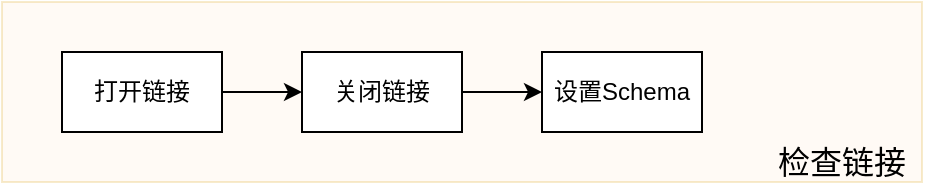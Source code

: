<mxfile version="14.8.4" type="github">
  <diagram id="C5RBs43oDa-KdzZeNtuy" name="Page-1">
    <mxGraphModel dx="2062" dy="1122" grid="1" gridSize="10" guides="1" tooltips="1" connect="1" arrows="1" fold="1" page="1" pageScale="1" pageWidth="1654" pageHeight="2336" math="0" shadow="0">
      <root>
        <mxCell id="WIyWlLk6GJQsqaUBKTNV-0" />
        <mxCell id="WIyWlLk6GJQsqaUBKTNV-1" parent="WIyWlLk6GJQsqaUBKTNV-0" />
        <mxCell id="eg39BYURoG-ioiu6Ku_S-9" value="" style="group" vertex="1" connectable="0" parent="WIyWlLk6GJQsqaUBKTNV-1">
          <mxGeometry x="50" y="40" width="460" height="90" as="geometry" />
        </mxCell>
        <mxCell id="eg39BYURoG-ioiu6Ku_S-1" value="" style="rounded=0;whiteSpace=wrap;html=1;fillColor=#ffe6cc;strokeColor=#d79b00;opacity=20;strokeWidth=1;" vertex="1" parent="eg39BYURoG-ioiu6Ku_S-9">
          <mxGeometry width="460" height="90" as="geometry" />
        </mxCell>
        <mxCell id="eg39BYURoG-ioiu6Ku_S-7" value="检查链接" style="text;html=1;strokeColor=none;fillColor=none;align=center;verticalAlign=middle;whiteSpace=wrap;rounded=0;opacity=20;fontSize=16;" vertex="1" parent="eg39BYURoG-ioiu6Ku_S-9">
          <mxGeometry x="380" y="70" width="80" height="20" as="geometry" />
        </mxCell>
        <mxCell id="eg39BYURoG-ioiu6Ku_S-3" value="关闭链接" style="rounded=0;whiteSpace=wrap;html=1;" vertex="1" parent="eg39BYURoG-ioiu6Ku_S-9">
          <mxGeometry x="150" y="25" width="80" height="40" as="geometry" />
        </mxCell>
        <mxCell id="eg39BYURoG-ioiu6Ku_S-5" value="设置Schema" style="rounded=0;whiteSpace=wrap;html=1;" vertex="1" parent="eg39BYURoG-ioiu6Ku_S-9">
          <mxGeometry x="270" y="25" width="80" height="40" as="geometry" />
        </mxCell>
        <mxCell id="eg39BYURoG-ioiu6Ku_S-0" value="打开链接" style="rounded=0;whiteSpace=wrap;html=1;" vertex="1" parent="eg39BYURoG-ioiu6Ku_S-9">
          <mxGeometry x="30" y="25" width="80" height="40" as="geometry" />
        </mxCell>
        <mxCell id="eg39BYURoG-ioiu6Ku_S-6" value="" style="edgeStyle=orthogonalEdgeStyle;rounded=0;orthogonalLoop=1;jettySize=auto;html=1;" edge="1" parent="eg39BYURoG-ioiu6Ku_S-9" source="eg39BYURoG-ioiu6Ku_S-3" target="eg39BYURoG-ioiu6Ku_S-5">
          <mxGeometry relative="1" as="geometry" />
        </mxCell>
        <mxCell id="eg39BYURoG-ioiu6Ku_S-4" value="" style="edgeStyle=orthogonalEdgeStyle;rounded=0;orthogonalLoop=1;jettySize=auto;html=1;" edge="1" parent="eg39BYURoG-ioiu6Ku_S-9" source="eg39BYURoG-ioiu6Ku_S-0" target="eg39BYURoG-ioiu6Ku_S-3">
          <mxGeometry relative="1" as="geometry" />
        </mxCell>
      </root>
    </mxGraphModel>
  </diagram>
</mxfile>
